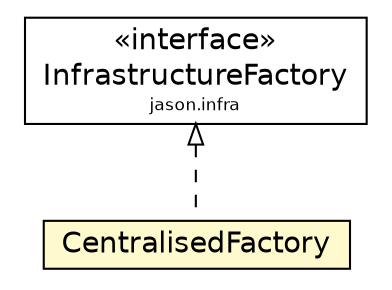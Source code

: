 #!/usr/local/bin/dot
#
# Class diagram 
# Generated by UMLGraph version 5.1 (http://www.umlgraph.org/)
#

digraph G {
	edge [fontname="Helvetica",fontsize=10,labelfontname="Helvetica",labelfontsize=10];
	node [fontname="Helvetica",fontsize=10,shape=plaintext];
	nodesep=0.25;
	ranksep=0.5;
	// jason.infra.InfrastructureFactory
	c36928 [label=<<table title="jason.infra.InfrastructureFactory" border="0" cellborder="1" cellspacing="0" cellpadding="2" port="p" href="../InfrastructureFactory.html">
		<tr><td><table border="0" cellspacing="0" cellpadding="1">
<tr><td align="center" balign="center"> &#171;interface&#187; </td></tr>
<tr><td align="center" balign="center"> InfrastructureFactory </td></tr>
<tr><td align="center" balign="center"><font point-size="8.0"> jason.infra </font></td></tr>
		</table></td></tr>
		</table>>, fontname="Helvetica", fontcolor="black", fontsize=14.0];
	// jason.infra.centralised.CentralisedFactory
	c36936 [label=<<table title="jason.infra.centralised.CentralisedFactory" border="0" cellborder="1" cellspacing="0" cellpadding="2" port="p" bgcolor="lemonChiffon" href="./CentralisedFactory.html">
		<tr><td><table border="0" cellspacing="0" cellpadding="1">
<tr><td align="center" balign="center"> CentralisedFactory </td></tr>
		</table></td></tr>
		</table>>, fontname="Helvetica", fontcolor="black", fontsize=14.0];
	//jason.infra.centralised.CentralisedFactory implements jason.infra.InfrastructureFactory
	c36928:p -> c36936:p [dir=back,arrowtail=empty,style=dashed];
}

